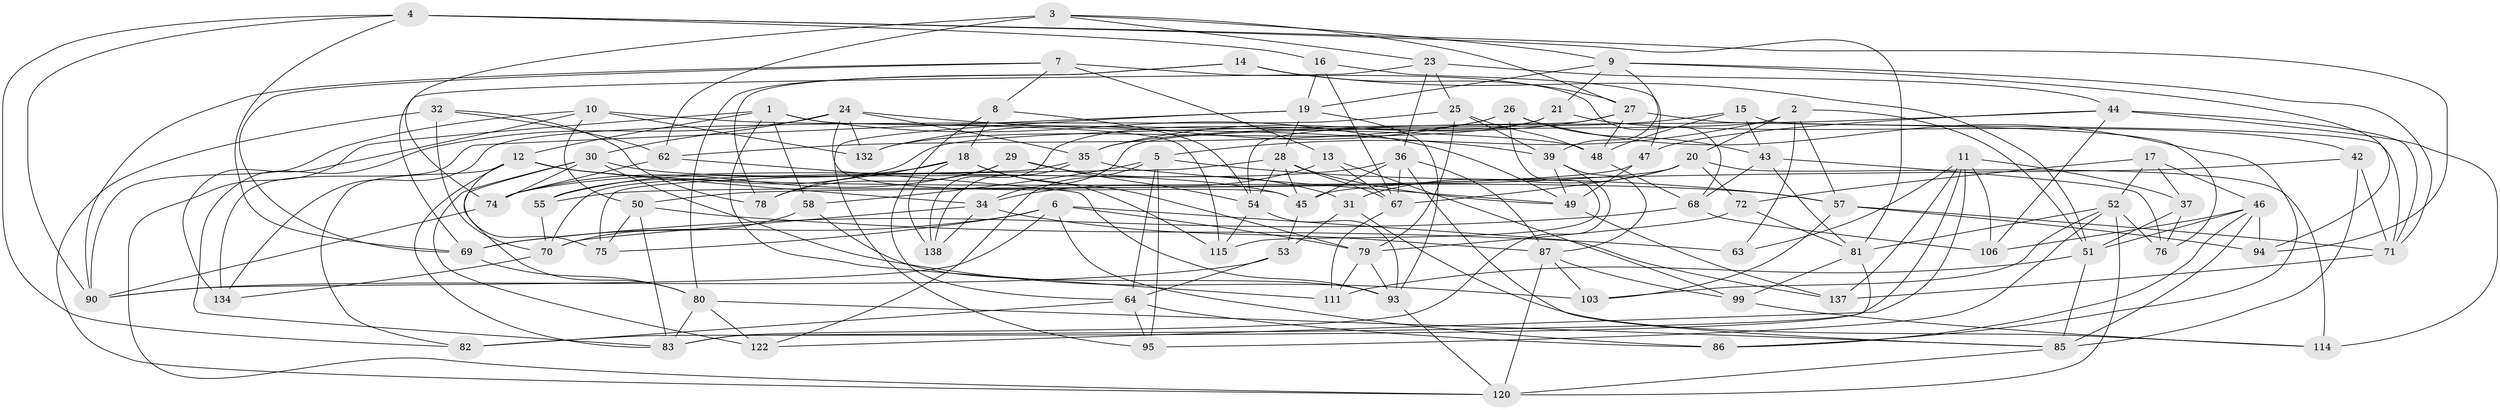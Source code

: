 // Generated by graph-tools (version 1.1) at 2025/24/03/03/25 07:24:24]
// undirected, 89 vertices, 225 edges
graph export_dot {
graph [start="1"]
  node [color=gray90,style=filled];
  1 [super="+40"];
  2 [super="+113"];
  3 [super="+89"];
  4 [super="+33"];
  5 [super="+142"];
  6 [super="+110"];
  7 [super="+130"];
  8;
  9 [super="+101"];
  10 [super="+60"];
  11 [super="+41"];
  12 [super="+92"];
  13;
  14;
  15;
  16;
  17;
  18 [super="+22"];
  19 [super="+38"];
  20 [super="+121"];
  21;
  23 [super="+61"];
  24 [super="+136"];
  25 [super="+125"];
  26 [super="+104"];
  27 [super="+96"];
  28 [super="+116"];
  29;
  30 [super="+135"];
  31;
  32;
  34 [super="+126"];
  35 [super="+56"];
  36 [super="+88"];
  37;
  39 [super="+102"];
  42;
  43 [super="+128"];
  44 [super="+65"];
  45 [super="+105"];
  46 [super="+77"];
  47;
  48 [super="+112"];
  49 [super="+66"];
  50 [super="+129"];
  51 [super="+107"];
  52 [super="+131"];
  53;
  54 [super="+140"];
  55;
  57 [super="+59"];
  58;
  62 [super="+109"];
  63;
  64 [super="+98"];
  67 [super="+91"];
  68 [super="+73"];
  69 [super="+119"];
  70 [super="+133"];
  71 [super="+117"];
  72;
  74 [super="+139"];
  75;
  76;
  78;
  79 [super="+84"];
  80 [super="+141"];
  81 [super="+123"];
  82;
  83 [super="+100"];
  85 [super="+97"];
  86;
  87 [super="+118"];
  90 [super="+108"];
  93 [super="+127"];
  94;
  95;
  99;
  103;
  106;
  111;
  114;
  115;
  120 [super="+124"];
  122;
  132;
  134;
  137;
  138;
  1 -- 115;
  1 -- 58;
  1 -- 49;
  1 -- 111;
  1 -- 12;
  1 -- 120;
  2 -- 57;
  2 -- 51;
  2 -- 34;
  2 -- 63;
  2 -- 20;
  2 -- 5;
  3 -- 74;
  3 -- 62 [weight=2];
  3 -- 27;
  3 -- 9;
  3 -- 23;
  4 -- 82;
  4 -- 69;
  4 -- 16;
  4 -- 81;
  4 -- 90;
  4 -- 94;
  5 -- 58;
  5 -- 122;
  5 -- 64;
  5 -- 57;
  5 -- 95;
  6 -- 86;
  6 -- 75;
  6 -- 79;
  6 -- 137;
  6 -- 69;
  6 -- 90;
  7 -- 13;
  7 -- 69;
  7 -- 8;
  7 -- 90;
  7 -- 68 [weight=2];
  8 -- 54;
  8 -- 64;
  8 -- 18;
  9 -- 71;
  9 -- 19;
  9 -- 21;
  9 -- 94;
  9 -- 39;
  10 -- 48 [weight=2];
  10 -- 134;
  10 -- 50;
  10 -- 132;
  10 -- 90;
  11 -- 122;
  11 -- 63;
  11 -- 137;
  11 -- 82;
  11 -- 37;
  11 -- 106;
  12 -- 75;
  12 -- 34;
  12 -- 83;
  12 -- 57;
  12 -- 82;
  13 -- 99;
  13 -- 67;
  13 -- 34;
  14 -- 78;
  14 -- 51;
  14 -- 80;
  14 -- 27;
  15 -- 71;
  15 -- 35;
  15 -- 48;
  15 -- 43;
  16 -- 19;
  16 -- 67;
  16 -- 47;
  17 -- 72;
  17 -- 37;
  17 -- 46;
  17 -- 52;
  18 -- 78;
  18 -- 138;
  18 -- 79;
  18 -- 115;
  18 -- 55;
  19 -- 93;
  19 -- 28;
  19 -- 134;
  19 -- 95;
  20 -- 55;
  20 -- 72;
  20 -- 114;
  20 -- 67;
  20 -- 31;
  21 -- 138;
  21 -- 42;
  21 -- 132;
  23 -- 25 [weight=2];
  23 -- 69;
  23 -- 36;
  23 -- 44;
  24 -- 132;
  24 -- 83;
  24 -- 39;
  24 -- 30;
  24 -- 35;
  24 -- 45;
  25 -- 48;
  25 -- 134;
  25 -- 79;
  25 -- 39;
  26 -- 132;
  26 -- 43 [weight=2];
  26 -- 86;
  26 -- 115;
  26 -- 62;
  27 -- 76;
  27 -- 54;
  27 -- 48;
  27 -- 35;
  28 -- 75;
  28 -- 49;
  28 -- 67;
  28 -- 45;
  28 -- 54;
  29 -- 78;
  29 -- 31;
  29 -- 54;
  29 -- 74;
  30 -- 80;
  30 -- 122;
  30 -- 45;
  30 -- 103;
  30 -- 74;
  31 -- 53;
  31 -- 114;
  32 -- 78;
  32 -- 62;
  32 -- 70;
  32 -- 120;
  34 -- 70;
  34 -- 87;
  34 -- 138;
  35 -- 49;
  35 -- 138;
  35 -- 70;
  36 -- 85;
  36 -- 45;
  36 -- 74;
  36 -- 67;
  36 -- 87;
  37 -- 76;
  37 -- 51;
  39 -- 49;
  39 -- 83;
  39 -- 87;
  42 -- 85;
  42 -- 45;
  42 -- 71;
  43 -- 68;
  43 -- 81;
  43 -- 76;
  44 -- 114;
  44 -- 47;
  44 -- 55;
  44 -- 106;
  44 -- 71;
  45 -- 53;
  46 -- 106;
  46 -- 85;
  46 -- 86;
  46 -- 51;
  46 -- 94;
  47 -- 49;
  47 -- 50;
  48 -- 68;
  49 -- 137;
  50 -- 63 [weight=2];
  50 -- 75;
  50 -- 83;
  51 -- 111;
  51 -- 85;
  52 -- 76;
  52 -- 120;
  52 -- 103;
  52 -- 95;
  52 -- 81;
  53 -- 64;
  53 -- 90;
  54 -- 115;
  54 -- 93;
  55 -- 70;
  57 -- 71;
  57 -- 103;
  57 -- 94;
  58 -- 93;
  58 -- 70;
  62 -- 74;
  62 -- 93;
  64 -- 86;
  64 -- 95;
  64 -- 82;
  67 -- 111;
  68 -- 106;
  68 -- 69;
  69 -- 80;
  70 -- 134;
  71 -- 137;
  72 -- 81;
  72 -- 79;
  74 -- 90;
  79 -- 111;
  79 -- 93;
  80 -- 122;
  80 -- 83;
  80 -- 85;
  81 -- 83;
  81 -- 99;
  85 -- 120;
  87 -- 120;
  87 -- 99;
  87 -- 103;
  93 -- 120;
  99 -- 114;
}
